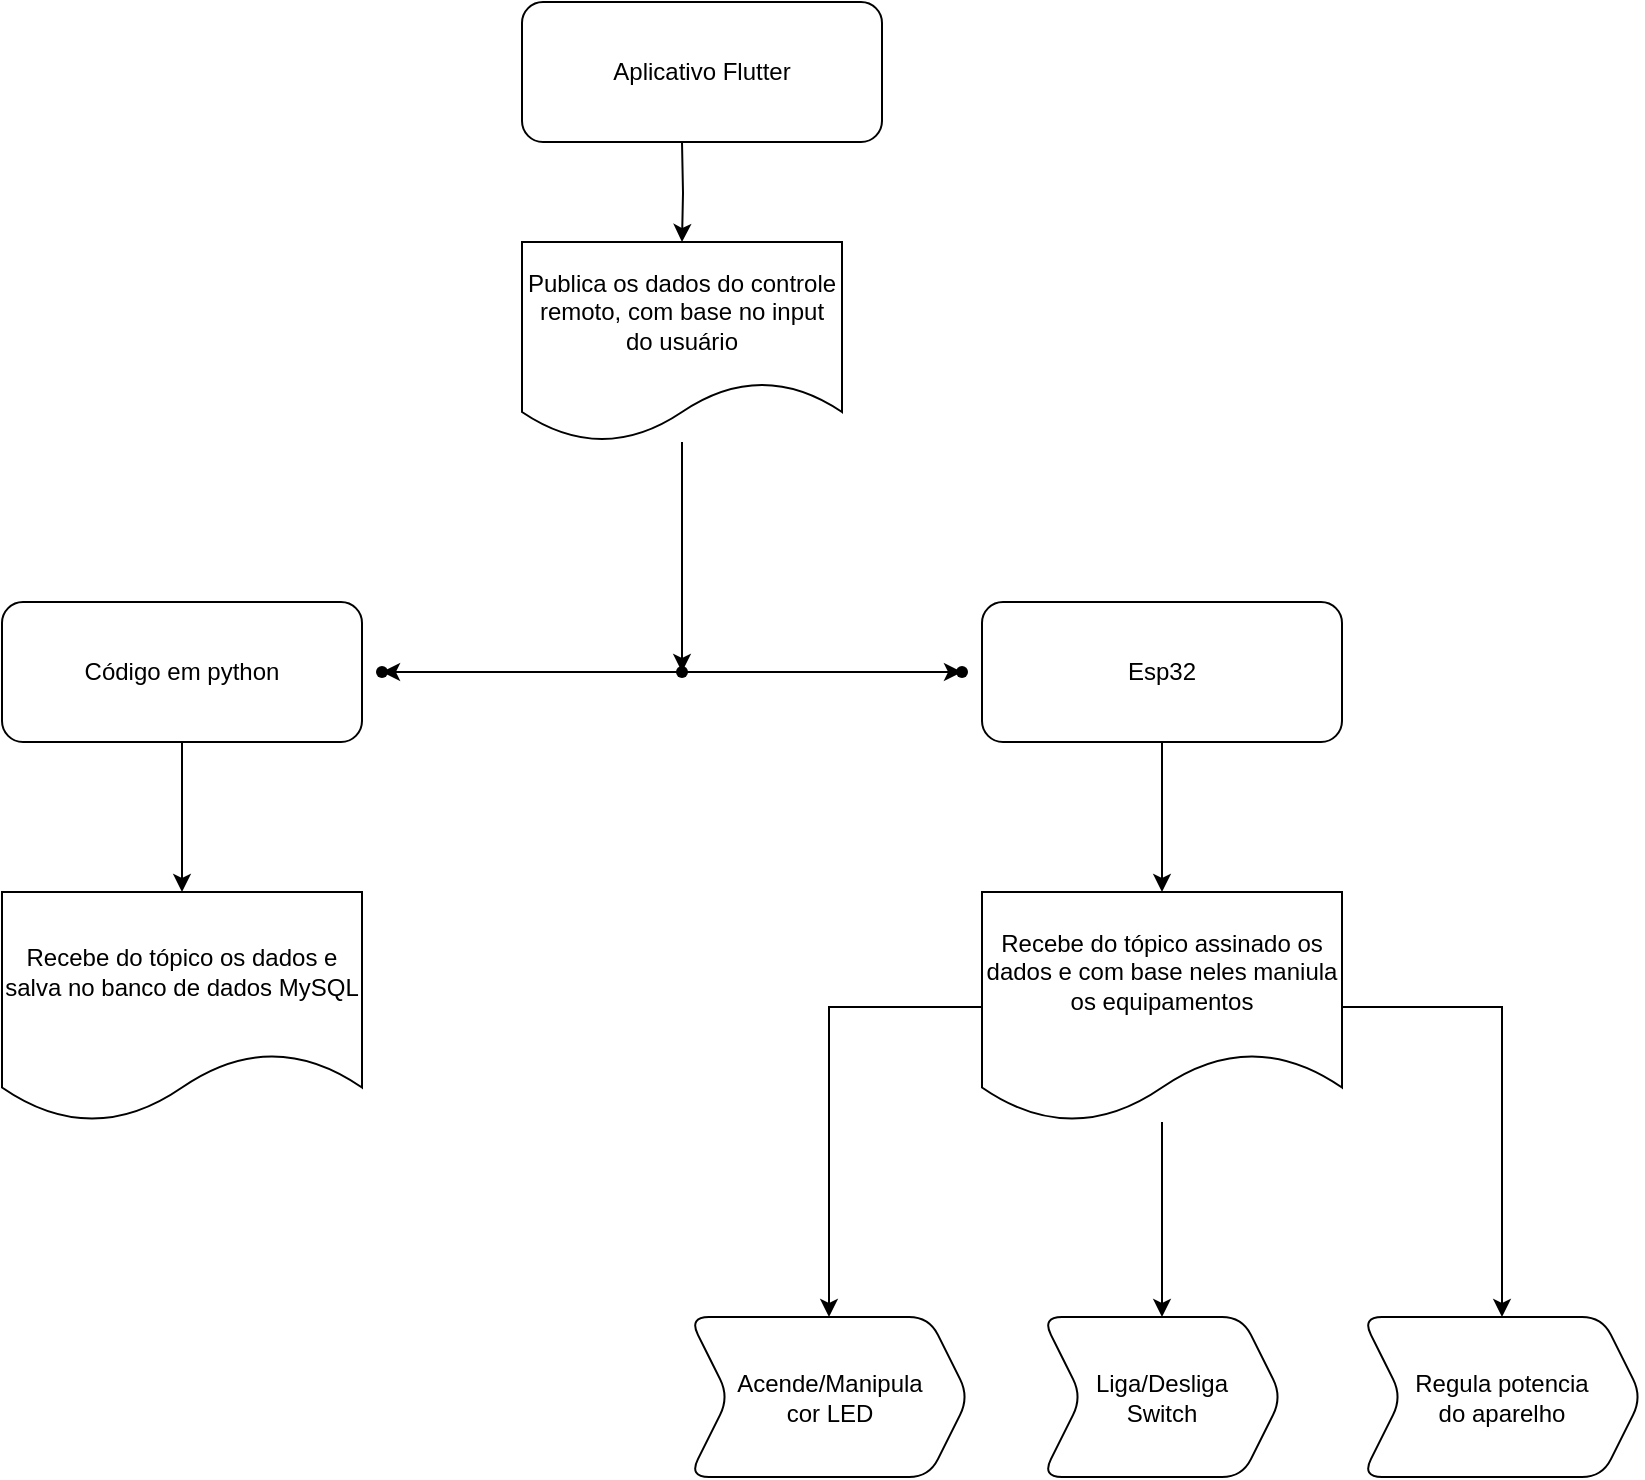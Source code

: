 <mxfile version="21.5.0" type="device">
  <diagram id="C5RBs43oDa-KdzZeNtuy" name="Page-1">
    <mxGraphModel dx="1593" dy="849" grid="1" gridSize="10" guides="1" tooltips="1" connect="1" arrows="1" fold="1" page="1" pageScale="1" pageWidth="827" pageHeight="1169" math="0" shadow="0">
      <root>
        <mxCell id="WIyWlLk6GJQsqaUBKTNV-0" />
        <mxCell id="WIyWlLk6GJQsqaUBKTNV-1" parent="WIyWlLk6GJQsqaUBKTNV-0" />
        <mxCell id="yfsyP4oUOuOF5OVePeon-7" value="" style="edgeStyle=orthogonalEdgeStyle;rounded=0;orthogonalLoop=1;jettySize=auto;html=1;" edge="1" parent="WIyWlLk6GJQsqaUBKTNV-1" target="yfsyP4oUOuOF5OVePeon-6">
          <mxGeometry relative="1" as="geometry">
            <mxPoint x="340" y="70" as="sourcePoint" />
          </mxGeometry>
        </mxCell>
        <mxCell id="WIyWlLk6GJQsqaUBKTNV-7" value="Aplicativo Flutter" style="rounded=1;whiteSpace=wrap;html=1;fontSize=12;glass=0;strokeWidth=1;shadow=0;" parent="WIyWlLk6GJQsqaUBKTNV-1" vertex="1">
          <mxGeometry x="260" width="180" height="70" as="geometry" />
        </mxCell>
        <mxCell id="yfsyP4oUOuOF5OVePeon-12" value="" style="edgeStyle=orthogonalEdgeStyle;rounded=0;orthogonalLoop=1;jettySize=auto;html=1;" edge="1" parent="WIyWlLk6GJQsqaUBKTNV-1" source="yfsyP4oUOuOF5OVePeon-6" target="yfsyP4oUOuOF5OVePeon-11">
          <mxGeometry relative="1" as="geometry">
            <Array as="points">
              <mxPoint x="340" y="335" />
            </Array>
          </mxGeometry>
        </mxCell>
        <mxCell id="yfsyP4oUOuOF5OVePeon-6" value="Publica os dados do controle remoto, com base no input do usuário" style="shape=document;whiteSpace=wrap;html=1;boundedLbl=1;rounded=1;glass=0;strokeWidth=1;shadow=0;" vertex="1" parent="WIyWlLk6GJQsqaUBKTNV-1">
          <mxGeometry x="260" y="120" width="160" height="100" as="geometry" />
        </mxCell>
        <mxCell id="yfsyP4oUOuOF5OVePeon-16" value="" style="edgeStyle=orthogonalEdgeStyle;rounded=0;orthogonalLoop=1;jettySize=auto;html=1;" edge="1" parent="WIyWlLk6GJQsqaUBKTNV-1" source="yfsyP4oUOuOF5OVePeon-10" target="yfsyP4oUOuOF5OVePeon-15">
          <mxGeometry relative="1" as="geometry" />
        </mxCell>
        <mxCell id="yfsyP4oUOuOF5OVePeon-10" value="Código em python" style="rounded=1;whiteSpace=wrap;html=1;fontSize=12;glass=0;strokeWidth=1;shadow=0;" vertex="1" parent="WIyWlLk6GJQsqaUBKTNV-1">
          <mxGeometry y="300" width="180" height="70" as="geometry" />
        </mxCell>
        <mxCell id="yfsyP4oUOuOF5OVePeon-14" value="" style="edgeStyle=orthogonalEdgeStyle;rounded=0;orthogonalLoop=1;jettySize=auto;html=1;" edge="1" parent="WIyWlLk6GJQsqaUBKTNV-1" source="yfsyP4oUOuOF5OVePeon-11" target="yfsyP4oUOuOF5OVePeon-13">
          <mxGeometry relative="1" as="geometry" />
        </mxCell>
        <mxCell id="yfsyP4oUOuOF5OVePeon-19" value="" style="edgeStyle=orthogonalEdgeStyle;rounded=0;orthogonalLoop=1;jettySize=auto;html=1;" edge="1" parent="WIyWlLk6GJQsqaUBKTNV-1" source="yfsyP4oUOuOF5OVePeon-11" target="yfsyP4oUOuOF5OVePeon-18">
          <mxGeometry relative="1" as="geometry" />
        </mxCell>
        <mxCell id="yfsyP4oUOuOF5OVePeon-11" value="" style="shape=waypoint;sketch=0;size=6;pointerEvents=1;points=[];fillColor=default;resizable=0;rotatable=0;perimeter=centerPerimeter;snapToPoint=1;rounded=1;glass=0;strokeWidth=1;shadow=0;" vertex="1" parent="WIyWlLk6GJQsqaUBKTNV-1">
          <mxGeometry x="330" y="325" width="20" height="20" as="geometry" />
        </mxCell>
        <mxCell id="yfsyP4oUOuOF5OVePeon-13" value="" style="shape=waypoint;sketch=0;size=6;pointerEvents=1;points=[];fillColor=default;resizable=0;rotatable=0;perimeter=centerPerimeter;snapToPoint=1;rounded=1;glass=0;strokeWidth=1;shadow=0;" vertex="1" parent="WIyWlLk6GJQsqaUBKTNV-1">
          <mxGeometry x="180" y="325" width="20" height="20" as="geometry" />
        </mxCell>
        <mxCell id="yfsyP4oUOuOF5OVePeon-15" value="Recebe do tópico os dados e salva no banco de dados MySQL" style="shape=document;whiteSpace=wrap;html=1;boundedLbl=1;rounded=1;glass=0;strokeWidth=1;shadow=0;" vertex="1" parent="WIyWlLk6GJQsqaUBKTNV-1">
          <mxGeometry y="445" width="180" height="115" as="geometry" />
        </mxCell>
        <mxCell id="yfsyP4oUOuOF5OVePeon-21" value="" style="edgeStyle=orthogonalEdgeStyle;rounded=0;orthogonalLoop=1;jettySize=auto;html=1;" edge="1" parent="WIyWlLk6GJQsqaUBKTNV-1" source="yfsyP4oUOuOF5OVePeon-17" target="yfsyP4oUOuOF5OVePeon-20">
          <mxGeometry relative="1" as="geometry" />
        </mxCell>
        <mxCell id="yfsyP4oUOuOF5OVePeon-17" value="Esp32" style="rounded=1;whiteSpace=wrap;html=1;fontSize=12;glass=0;strokeWidth=1;shadow=0;" vertex="1" parent="WIyWlLk6GJQsqaUBKTNV-1">
          <mxGeometry x="490" y="300" width="180" height="70" as="geometry" />
        </mxCell>
        <mxCell id="yfsyP4oUOuOF5OVePeon-18" value="" style="shape=waypoint;sketch=0;size=6;pointerEvents=1;points=[];fillColor=default;resizable=0;rotatable=0;perimeter=centerPerimeter;snapToPoint=1;rounded=1;glass=0;strokeWidth=1;shadow=0;" vertex="1" parent="WIyWlLk6GJQsqaUBKTNV-1">
          <mxGeometry x="470" y="325" width="20" height="20" as="geometry" />
        </mxCell>
        <mxCell id="yfsyP4oUOuOF5OVePeon-25" value="" style="edgeStyle=orthogonalEdgeStyle;rounded=0;orthogonalLoop=1;jettySize=auto;html=1;" edge="1" parent="WIyWlLk6GJQsqaUBKTNV-1" source="yfsyP4oUOuOF5OVePeon-20" target="yfsyP4oUOuOF5OVePeon-24">
          <mxGeometry relative="1" as="geometry" />
        </mxCell>
        <mxCell id="yfsyP4oUOuOF5OVePeon-27" value="" style="edgeStyle=orthogonalEdgeStyle;rounded=0;orthogonalLoop=1;jettySize=auto;html=1;" edge="1" parent="WIyWlLk6GJQsqaUBKTNV-1" source="yfsyP4oUOuOF5OVePeon-20" target="yfsyP4oUOuOF5OVePeon-26">
          <mxGeometry relative="1" as="geometry" />
        </mxCell>
        <mxCell id="yfsyP4oUOuOF5OVePeon-29" value="" style="edgeStyle=orthogonalEdgeStyle;rounded=0;orthogonalLoop=1;jettySize=auto;html=1;" edge="1" parent="WIyWlLk6GJQsqaUBKTNV-1" source="yfsyP4oUOuOF5OVePeon-20" target="yfsyP4oUOuOF5OVePeon-28">
          <mxGeometry relative="1" as="geometry" />
        </mxCell>
        <mxCell id="yfsyP4oUOuOF5OVePeon-20" value="Recebe do tópico assinado os dados e com base neles maniula os equipamentos" style="shape=document;whiteSpace=wrap;html=1;boundedLbl=1;rounded=1;glass=0;strokeWidth=1;shadow=0;" vertex="1" parent="WIyWlLk6GJQsqaUBKTNV-1">
          <mxGeometry x="490" y="445" width="180" height="115" as="geometry" />
        </mxCell>
        <mxCell id="yfsyP4oUOuOF5OVePeon-24" value="Acende/Manipula&lt;br&gt;cor LED" style="shape=step;perimeter=stepPerimeter;whiteSpace=wrap;html=1;fixedSize=1;rounded=1;glass=0;strokeWidth=1;shadow=0;" vertex="1" parent="WIyWlLk6GJQsqaUBKTNV-1">
          <mxGeometry x="343.5" y="657.5" width="140" height="80" as="geometry" />
        </mxCell>
        <mxCell id="yfsyP4oUOuOF5OVePeon-26" value="Liga/Desliga&lt;br&gt;Switch" style="shape=step;perimeter=stepPerimeter;whiteSpace=wrap;html=1;fixedSize=1;rounded=1;glass=0;strokeWidth=1;shadow=0;" vertex="1" parent="WIyWlLk6GJQsqaUBKTNV-1">
          <mxGeometry x="520" y="657.5" width="120" height="80" as="geometry" />
        </mxCell>
        <mxCell id="yfsyP4oUOuOF5OVePeon-28" value="Regula potencia&lt;br&gt;do aparelho" style="shape=step;perimeter=stepPerimeter;whiteSpace=wrap;html=1;fixedSize=1;rounded=1;glass=0;strokeWidth=1;shadow=0;" vertex="1" parent="WIyWlLk6GJQsqaUBKTNV-1">
          <mxGeometry x="680" y="657.5" width="140" height="80" as="geometry" />
        </mxCell>
      </root>
    </mxGraphModel>
  </diagram>
</mxfile>
